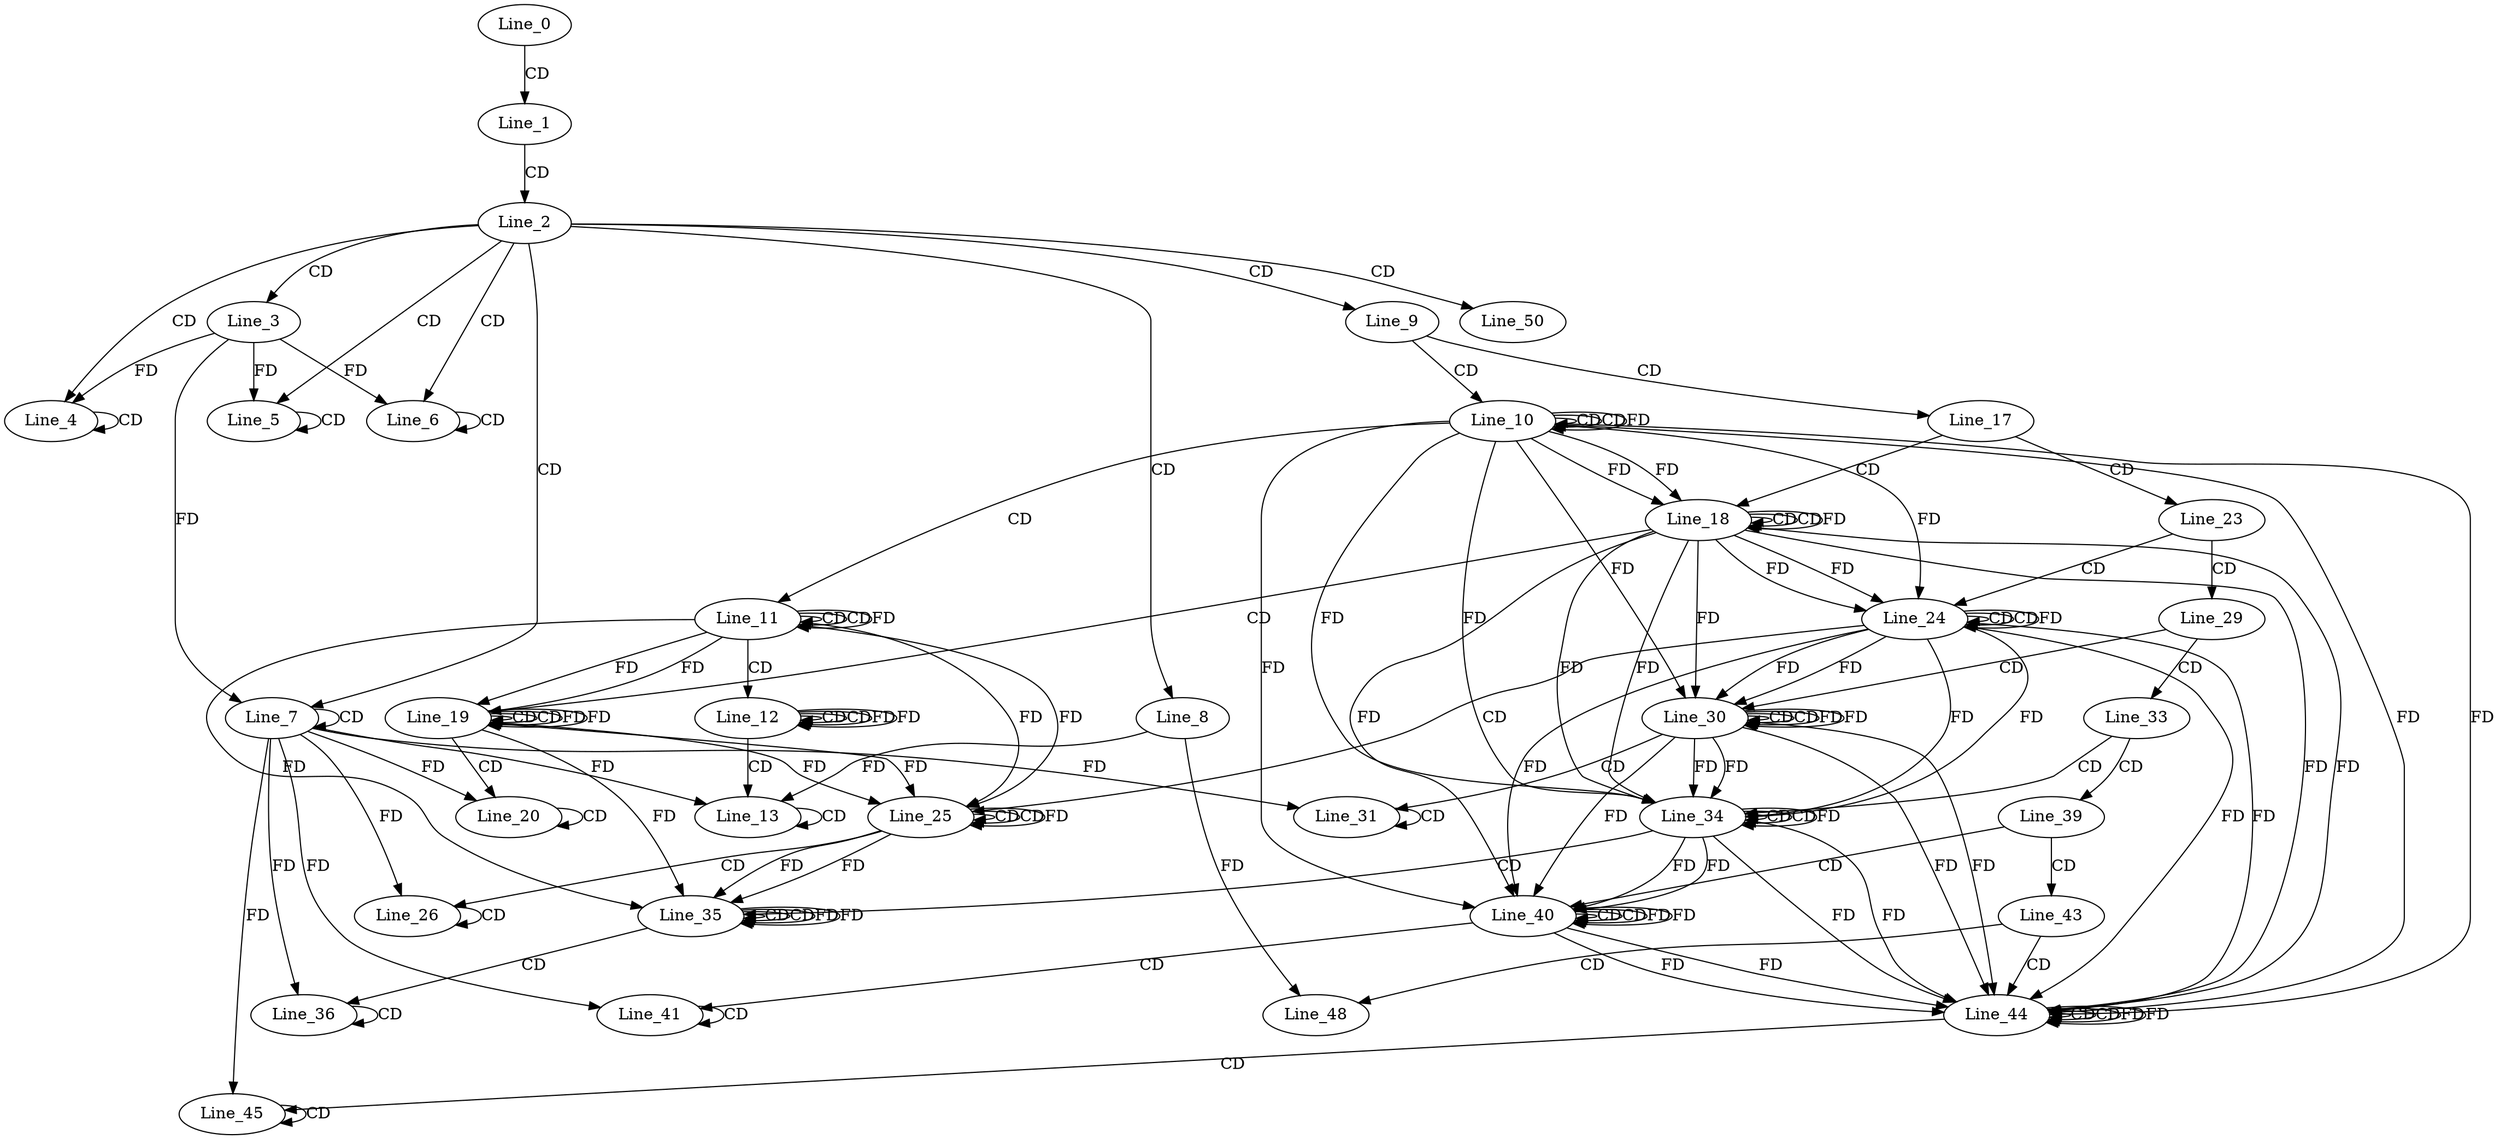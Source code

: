 digraph G {
  Line_0;
  Line_1;
  Line_2;
  Line_3;
  Line_4;
  Line_4;
  Line_5;
  Line_5;
  Line_6;
  Line_6;
  Line_7;
  Line_7;
  Line_8;
  Line_9;
  Line_10;
  Line_10;
  Line_10;
  Line_11;
  Line_11;
  Line_11;
  Line_12;
  Line_12;
  Line_12;
  Line_13;
  Line_13;
  Line_17;
  Line_18;
  Line_18;
  Line_18;
  Line_19;
  Line_19;
  Line_19;
  Line_20;
  Line_20;
  Line_23;
  Line_24;
  Line_24;
  Line_24;
  Line_25;
  Line_25;
  Line_25;
  Line_26;
  Line_26;
  Line_29;
  Line_30;
  Line_30;
  Line_30;
  Line_31;
  Line_31;
  Line_33;
  Line_34;
  Line_34;
  Line_34;
  Line_35;
  Line_35;
  Line_35;
  Line_36;
  Line_36;
  Line_39;
  Line_40;
  Line_40;
  Line_40;
  Line_41;
  Line_41;
  Line_43;
  Line_44;
  Line_44;
  Line_44;
  Line_45;
  Line_45;
  Line_48;
  Line_50;
  Line_0 -> Line_1 [ label="CD" ];
  Line_1 -> Line_2 [ label="CD" ];
  Line_2 -> Line_3 [ label="CD" ];
  Line_2 -> Line_4 [ label="CD" ];
  Line_4 -> Line_4 [ label="CD" ];
  Line_3 -> Line_4 [ label="FD" ];
  Line_2 -> Line_5 [ label="CD" ];
  Line_5 -> Line_5 [ label="CD" ];
  Line_3 -> Line_5 [ label="FD" ];
  Line_2 -> Line_6 [ label="CD" ];
  Line_6 -> Line_6 [ label="CD" ];
  Line_3 -> Line_6 [ label="FD" ];
  Line_2 -> Line_7 [ label="CD" ];
  Line_7 -> Line_7 [ label="CD" ];
  Line_3 -> Line_7 [ label="FD" ];
  Line_2 -> Line_8 [ label="CD" ];
  Line_2 -> Line_9 [ label="CD" ];
  Line_9 -> Line_10 [ label="CD" ];
  Line_10 -> Line_10 [ label="CD" ];
  Line_10 -> Line_10 [ label="CD" ];
  Line_10 -> Line_10 [ label="FD" ];
  Line_10 -> Line_11 [ label="CD" ];
  Line_11 -> Line_11 [ label="CD" ];
  Line_11 -> Line_11 [ label="CD" ];
  Line_11 -> Line_11 [ label="FD" ];
  Line_11 -> Line_12 [ label="CD" ];
  Line_12 -> Line_12 [ label="CD" ];
  Line_12 -> Line_12 [ label="CD" ];
  Line_12 -> Line_12 [ label="FD" ];
  Line_12 -> Line_13 [ label="CD" ];
  Line_7 -> Line_13 [ label="FD" ];
  Line_13 -> Line_13 [ label="CD" ];
  Line_8 -> Line_13 [ label="FD" ];
  Line_9 -> Line_17 [ label="CD" ];
  Line_17 -> Line_18 [ label="CD" ];
  Line_18 -> Line_18 [ label="CD" ];
  Line_10 -> Line_18 [ label="FD" ];
  Line_18 -> Line_18 [ label="CD" ];
  Line_18 -> Line_18 [ label="FD" ];
  Line_10 -> Line_18 [ label="FD" ];
  Line_18 -> Line_19 [ label="CD" ];
  Line_19 -> Line_19 [ label="CD" ];
  Line_11 -> Line_19 [ label="FD" ];
  Line_19 -> Line_19 [ label="CD" ];
  Line_19 -> Line_19 [ label="FD" ];
  Line_11 -> Line_19 [ label="FD" ];
  Line_19 -> Line_20 [ label="CD" ];
  Line_7 -> Line_20 [ label="FD" ];
  Line_20 -> Line_20 [ label="CD" ];
  Line_17 -> Line_23 [ label="CD" ];
  Line_23 -> Line_24 [ label="CD" ];
  Line_24 -> Line_24 [ label="CD" ];
  Line_18 -> Line_24 [ label="FD" ];
  Line_24 -> Line_24 [ label="CD" ];
  Line_24 -> Line_24 [ label="FD" ];
  Line_18 -> Line_24 [ label="FD" ];
  Line_10 -> Line_24 [ label="FD" ];
  Line_24 -> Line_25 [ label="CD" ];
  Line_25 -> Line_25 [ label="CD" ];
  Line_19 -> Line_25 [ label="FD" ];
  Line_11 -> Line_25 [ label="FD" ];
  Line_25 -> Line_25 [ label="CD" ];
  Line_25 -> Line_25 [ label="FD" ];
  Line_19 -> Line_25 [ label="FD" ];
  Line_11 -> Line_25 [ label="FD" ];
  Line_25 -> Line_26 [ label="CD" ];
  Line_7 -> Line_26 [ label="FD" ];
  Line_26 -> Line_26 [ label="CD" ];
  Line_23 -> Line_29 [ label="CD" ];
  Line_29 -> Line_30 [ label="CD" ];
  Line_30 -> Line_30 [ label="CD" ];
  Line_24 -> Line_30 [ label="FD" ];
  Line_30 -> Line_30 [ label="CD" ];
  Line_30 -> Line_30 [ label="FD" ];
  Line_24 -> Line_30 [ label="FD" ];
  Line_18 -> Line_30 [ label="FD" ];
  Line_10 -> Line_30 [ label="FD" ];
  Line_30 -> Line_31 [ label="CD" ];
  Line_7 -> Line_31 [ label="FD" ];
  Line_31 -> Line_31 [ label="CD" ];
  Line_29 -> Line_33 [ label="CD" ];
  Line_33 -> Line_34 [ label="CD" ];
  Line_34 -> Line_34 [ label="CD" ];
  Line_30 -> Line_34 [ label="FD" ];
  Line_24 -> Line_34 [ label="FD" ];
  Line_18 -> Line_34 [ label="FD" ];
  Line_10 -> Line_34 [ label="FD" ];
  Line_34 -> Line_34 [ label="CD" ];
  Line_34 -> Line_34 [ label="FD" ];
  Line_30 -> Line_34 [ label="FD" ];
  Line_24 -> Line_34 [ label="FD" ];
  Line_18 -> Line_34 [ label="FD" ];
  Line_10 -> Line_34 [ label="FD" ];
  Line_34 -> Line_35 [ label="CD" ];
  Line_35 -> Line_35 [ label="CD" ];
  Line_25 -> Line_35 [ label="FD" ];
  Line_35 -> Line_35 [ label="CD" ];
  Line_35 -> Line_35 [ label="FD" ];
  Line_25 -> Line_35 [ label="FD" ];
  Line_19 -> Line_35 [ label="FD" ];
  Line_11 -> Line_35 [ label="FD" ];
  Line_35 -> Line_36 [ label="CD" ];
  Line_7 -> Line_36 [ label="FD" ];
  Line_36 -> Line_36 [ label="CD" ];
  Line_33 -> Line_39 [ label="CD" ];
  Line_39 -> Line_40 [ label="CD" ];
  Line_40 -> Line_40 [ label="CD" ];
  Line_34 -> Line_40 [ label="FD" ];
  Line_40 -> Line_40 [ label="CD" ];
  Line_40 -> Line_40 [ label="FD" ];
  Line_34 -> Line_40 [ label="FD" ];
  Line_30 -> Line_40 [ label="FD" ];
  Line_24 -> Line_40 [ label="FD" ];
  Line_18 -> Line_40 [ label="FD" ];
  Line_10 -> Line_40 [ label="FD" ];
  Line_40 -> Line_41 [ label="CD" ];
  Line_7 -> Line_41 [ label="FD" ];
  Line_41 -> Line_41 [ label="CD" ];
  Line_39 -> Line_43 [ label="CD" ];
  Line_43 -> Line_44 [ label="CD" ];
  Line_44 -> Line_44 [ label="CD" ];
  Line_40 -> Line_44 [ label="FD" ];
  Line_34 -> Line_44 [ label="FD" ];
  Line_30 -> Line_44 [ label="FD" ];
  Line_24 -> Line_44 [ label="FD" ];
  Line_18 -> Line_44 [ label="FD" ];
  Line_10 -> Line_44 [ label="FD" ];
  Line_44 -> Line_44 [ label="CD" ];
  Line_44 -> Line_44 [ label="FD" ];
  Line_40 -> Line_44 [ label="FD" ];
  Line_34 -> Line_44 [ label="FD" ];
  Line_30 -> Line_44 [ label="FD" ];
  Line_24 -> Line_44 [ label="FD" ];
  Line_18 -> Line_44 [ label="FD" ];
  Line_10 -> Line_44 [ label="FD" ];
  Line_44 -> Line_45 [ label="CD" ];
  Line_7 -> Line_45 [ label="FD" ];
  Line_45 -> Line_45 [ label="CD" ];
  Line_43 -> Line_48 [ label="CD" ];
  Line_8 -> Line_48 [ label="FD" ];
  Line_2 -> Line_50 [ label="CD" ];
  Line_12 -> Line_12 [ label="FD" ];
  Line_19 -> Line_19 [ label="FD" ];
  Line_30 -> Line_30 [ label="FD" ];
  Line_35 -> Line_35 [ label="FD" ];
  Line_40 -> Line_40 [ label="FD" ];
  Line_44 -> Line_44 [ label="FD" ];
}
